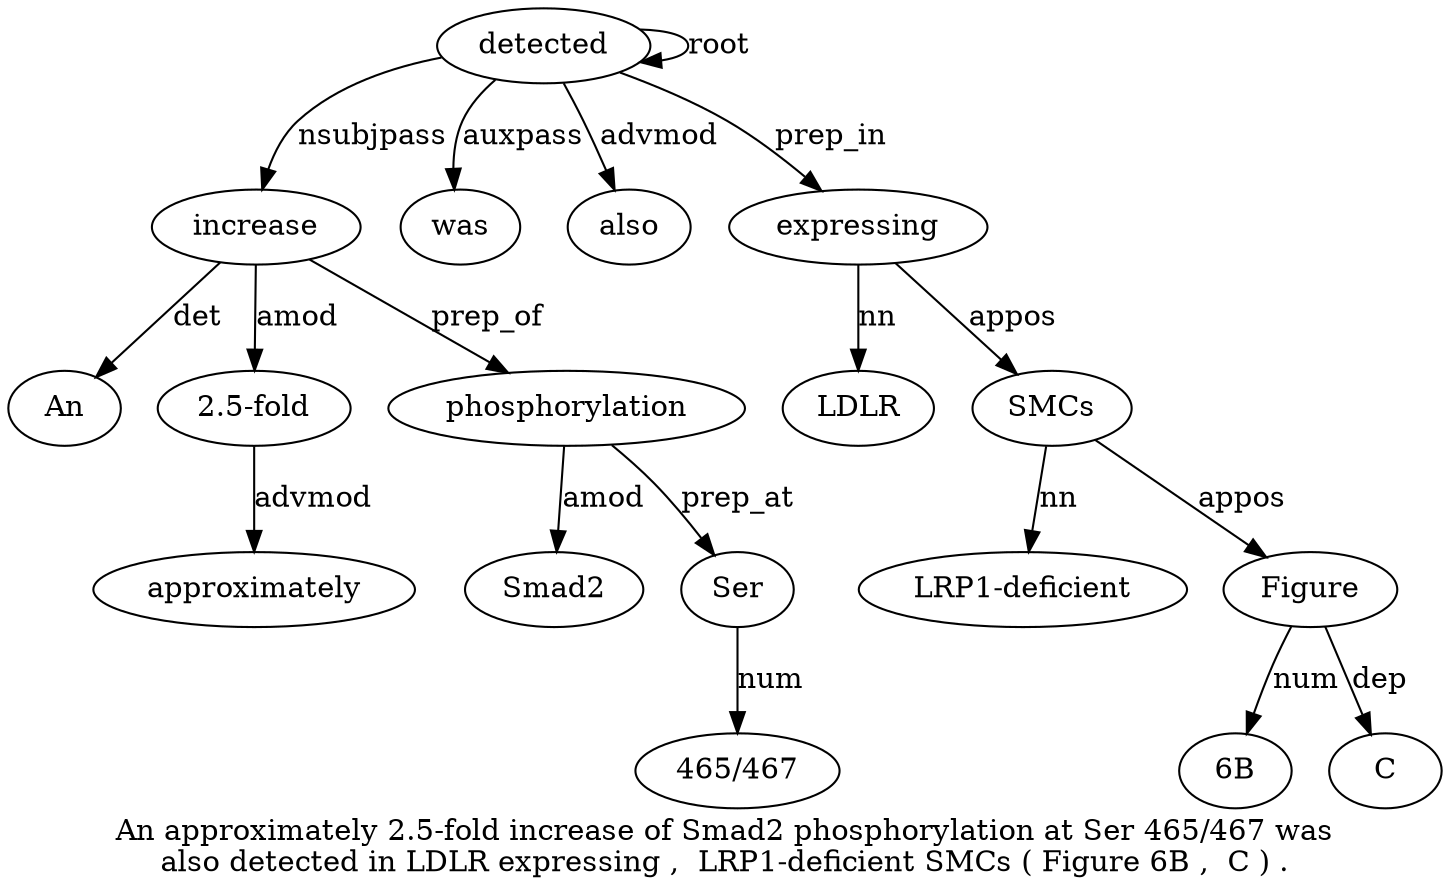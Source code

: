 digraph "An approximately 2.5-fold increase of Smad2 phosphorylation at Ser 465/467 was also detected in LDLR expressing ,  LRP1-deficient SMCs ( Figure 6B ,  C ) ." {
label="An approximately 2.5-fold increase of Smad2 phosphorylation at Ser 465/467 was
also detected in LDLR expressing ,  LRP1-deficient SMCs ( Figure 6B ,  C ) .";
increase4 [style=filled, fillcolor=white, label=increase];
An1 [style=filled, fillcolor=white, label=An];
increase4 -> An1  [label=det];
"2.5-fold3" [style=filled, fillcolor=white, label="2.5-fold"];
approximately2 [style=filled, fillcolor=white, label=approximately];
"2.5-fold3" -> approximately2  [label=advmod];
increase4 -> "2.5-fold3"  [label=amod];
detected13 [style=filled, fillcolor=white, label=detected];
detected13 -> increase4  [label=nsubjpass];
phosphorylation7 [style=filled, fillcolor=white, label=phosphorylation];
Smad26 [style=filled, fillcolor=white, label=Smad2];
phosphorylation7 -> Smad26  [label=amod];
increase4 -> phosphorylation7  [label=prep_of];
Ser9 [style=filled, fillcolor=white, label=Ser];
phosphorylation7 -> Ser9  [label=prep_at];
"465/46710" [style=filled, fillcolor=white, label="465/467"];
Ser9 -> "465/46710"  [label=num];
was11 [style=filled, fillcolor=white, label=was];
detected13 -> was11  [label=auxpass];
also12 [style=filled, fillcolor=white, label=also];
detected13 -> also12  [label=advmod];
detected13 -> detected13  [label=root];
expressing16 [style=filled, fillcolor=white, label=expressing];
LDLR15 [style=filled, fillcolor=white, label=LDLR];
expressing16 -> LDLR15  [label=nn];
detected13 -> expressing16  [label=prep_in];
SMCs19 [style=filled, fillcolor=white, label=SMCs];
"LRP1-deficient8" [style=filled, fillcolor=white, label="LRP1-deficient"];
SMCs19 -> "LRP1-deficient8"  [label=nn];
expressing16 -> SMCs19  [label=appos];
Figure21 [style=filled, fillcolor=white, label=Figure];
SMCs19 -> Figure21  [label=appos];
"6B22" [style=filled, fillcolor=white, label="6B"];
Figure21 -> "6B22"  [label=num];
C24 [style=filled, fillcolor=white, label=C];
Figure21 -> C24  [label=dep];
}

